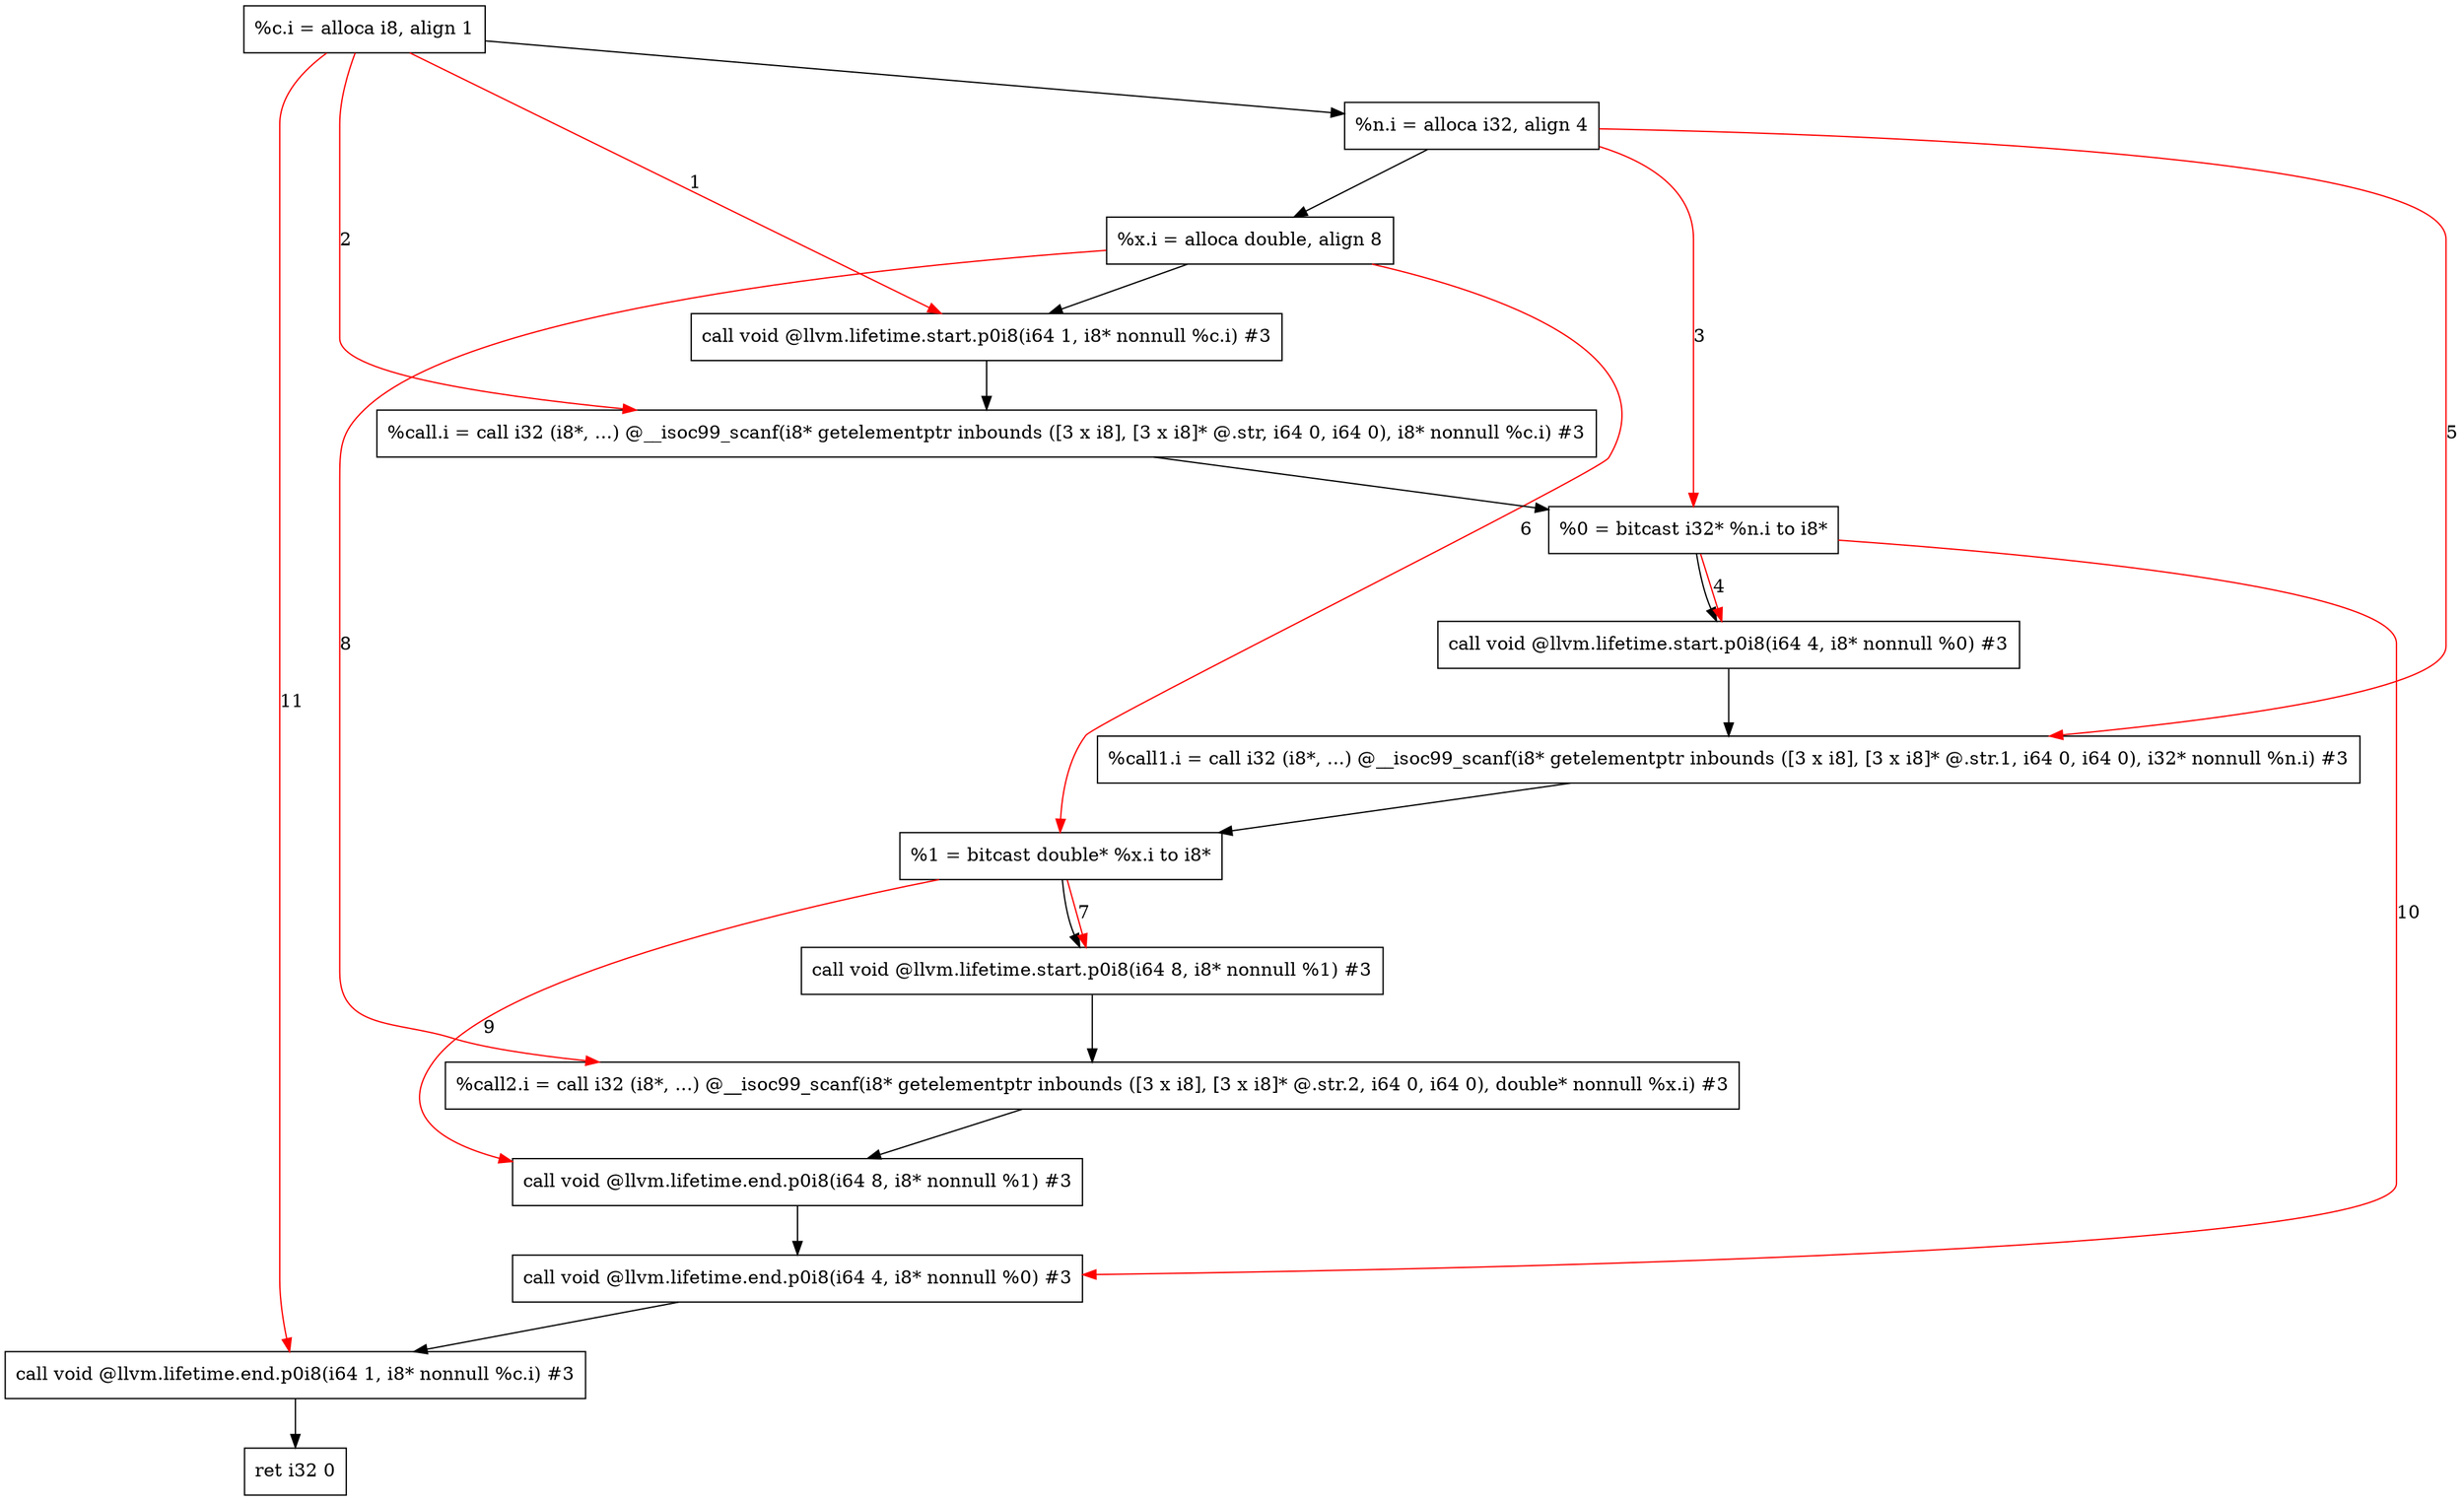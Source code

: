 digraph "CDFG for'main' function" {
	Node0x5590c3385848[shape=record, label="  %c.i = alloca i8, align 1"]
	Node0x5590c33858a8[shape=record, label="  %n.i = alloca i32, align 4"]
	Node0x5590c3385928[shape=record, label="  %x.i = alloca double, align 8"]
	Node0x5590c3385a98[shape=record, label="  call void @llvm.lifetime.start.p0i8(i64 1, i8* nonnull %c.i) #3"]
	Node0x5590c3385b88[shape=record, label="  %call.i = call i32 (i8*, ...) @__isoc99_scanf(i8* getelementptr inbounds ([3 x i8], [3 x i8]* @.str, i64 0, i64 0), i8* nonnull %c.i) #3"]
	Node0x5590c3385c48[shape=record, label="  %0 = bitcast i32* %n.i to i8*"]
	Node0x5590c3385d58[shape=record, label="  call void @llvm.lifetime.start.p0i8(i64 4, i8* nonnull %0) #3"]
	Node0x5590c3385e48[shape=record, label="  %call1.i = call i32 (i8*, ...) @__isoc99_scanf(i8* getelementptr inbounds ([3 x i8], [3 x i8]* @.str.1, i64 0, i64 0), i32* nonnull %n.i) #3"]
	Node0x5590c3385f08[shape=record, label="  %1 = bitcast double* %x.i to i8*"]
	Node0x5590c3385ff8[shape=record, label="  call void @llvm.lifetime.start.p0i8(i64 8, i8* nonnull %1) #3"]
	Node0x5590c33860e8[shape=record, label="  %call2.i = call i32 (i8*, ...) @__isoc99_scanf(i8* getelementptr inbounds ([3 x i8], [3 x i8]* @.str.2, i64 0, i64 0), double* nonnull %x.i) #3"]
	Node0x5590c3386238[shape=record, label="  call void @llvm.lifetime.end.p0i8(i64 8, i8* nonnull %1) #3"]
	Node0x5590c3386348[shape=record, label="  call void @llvm.lifetime.end.p0i8(i64 4, i8* nonnull %0) #3"]
	Node0x5590c3386458[shape=record, label="  call void @llvm.lifetime.end.p0i8(i64 1, i8* nonnull %c.i) #3"]
	Node0x5590c3386518[shape=record, label="  ret i32 0"]
	Node0x5590c3385848 -> Node0x5590c33858a8
	Node0x5590c33858a8 -> Node0x5590c3385928
	Node0x5590c3385928 -> Node0x5590c3385a98
	Node0x5590c3385a98 -> Node0x5590c3385b88
	Node0x5590c3385b88 -> Node0x5590c3385c48
	Node0x5590c3385c48 -> Node0x5590c3385d58
	Node0x5590c3385d58 -> Node0x5590c3385e48
	Node0x5590c3385e48 -> Node0x5590c3385f08
	Node0x5590c3385f08 -> Node0x5590c3385ff8
	Node0x5590c3385ff8 -> Node0x5590c33860e8
	Node0x5590c33860e8 -> Node0x5590c3386238
	Node0x5590c3386238 -> Node0x5590c3386348
	Node0x5590c3386348 -> Node0x5590c3386458
	Node0x5590c3386458 -> Node0x5590c3386518
edge [color=red]
	Node0x5590c3385848 -> Node0x5590c3385a98[label="1"]
	Node0x5590c3385848 -> Node0x5590c3385b88[label="2"]
	Node0x5590c33858a8 -> Node0x5590c3385c48[label="3"]
	Node0x5590c3385c48 -> Node0x5590c3385d58[label="4"]
	Node0x5590c33858a8 -> Node0x5590c3385e48[label="5"]
	Node0x5590c3385928 -> Node0x5590c3385f08[label="6"]
	Node0x5590c3385f08 -> Node0x5590c3385ff8[label="7"]
	Node0x5590c3385928 -> Node0x5590c33860e8[label="8"]
	Node0x5590c3385f08 -> Node0x5590c3386238[label="9"]
	Node0x5590c3385c48 -> Node0x5590c3386348[label="10"]
	Node0x5590c3385848 -> Node0x5590c3386458[label="11"]
}
